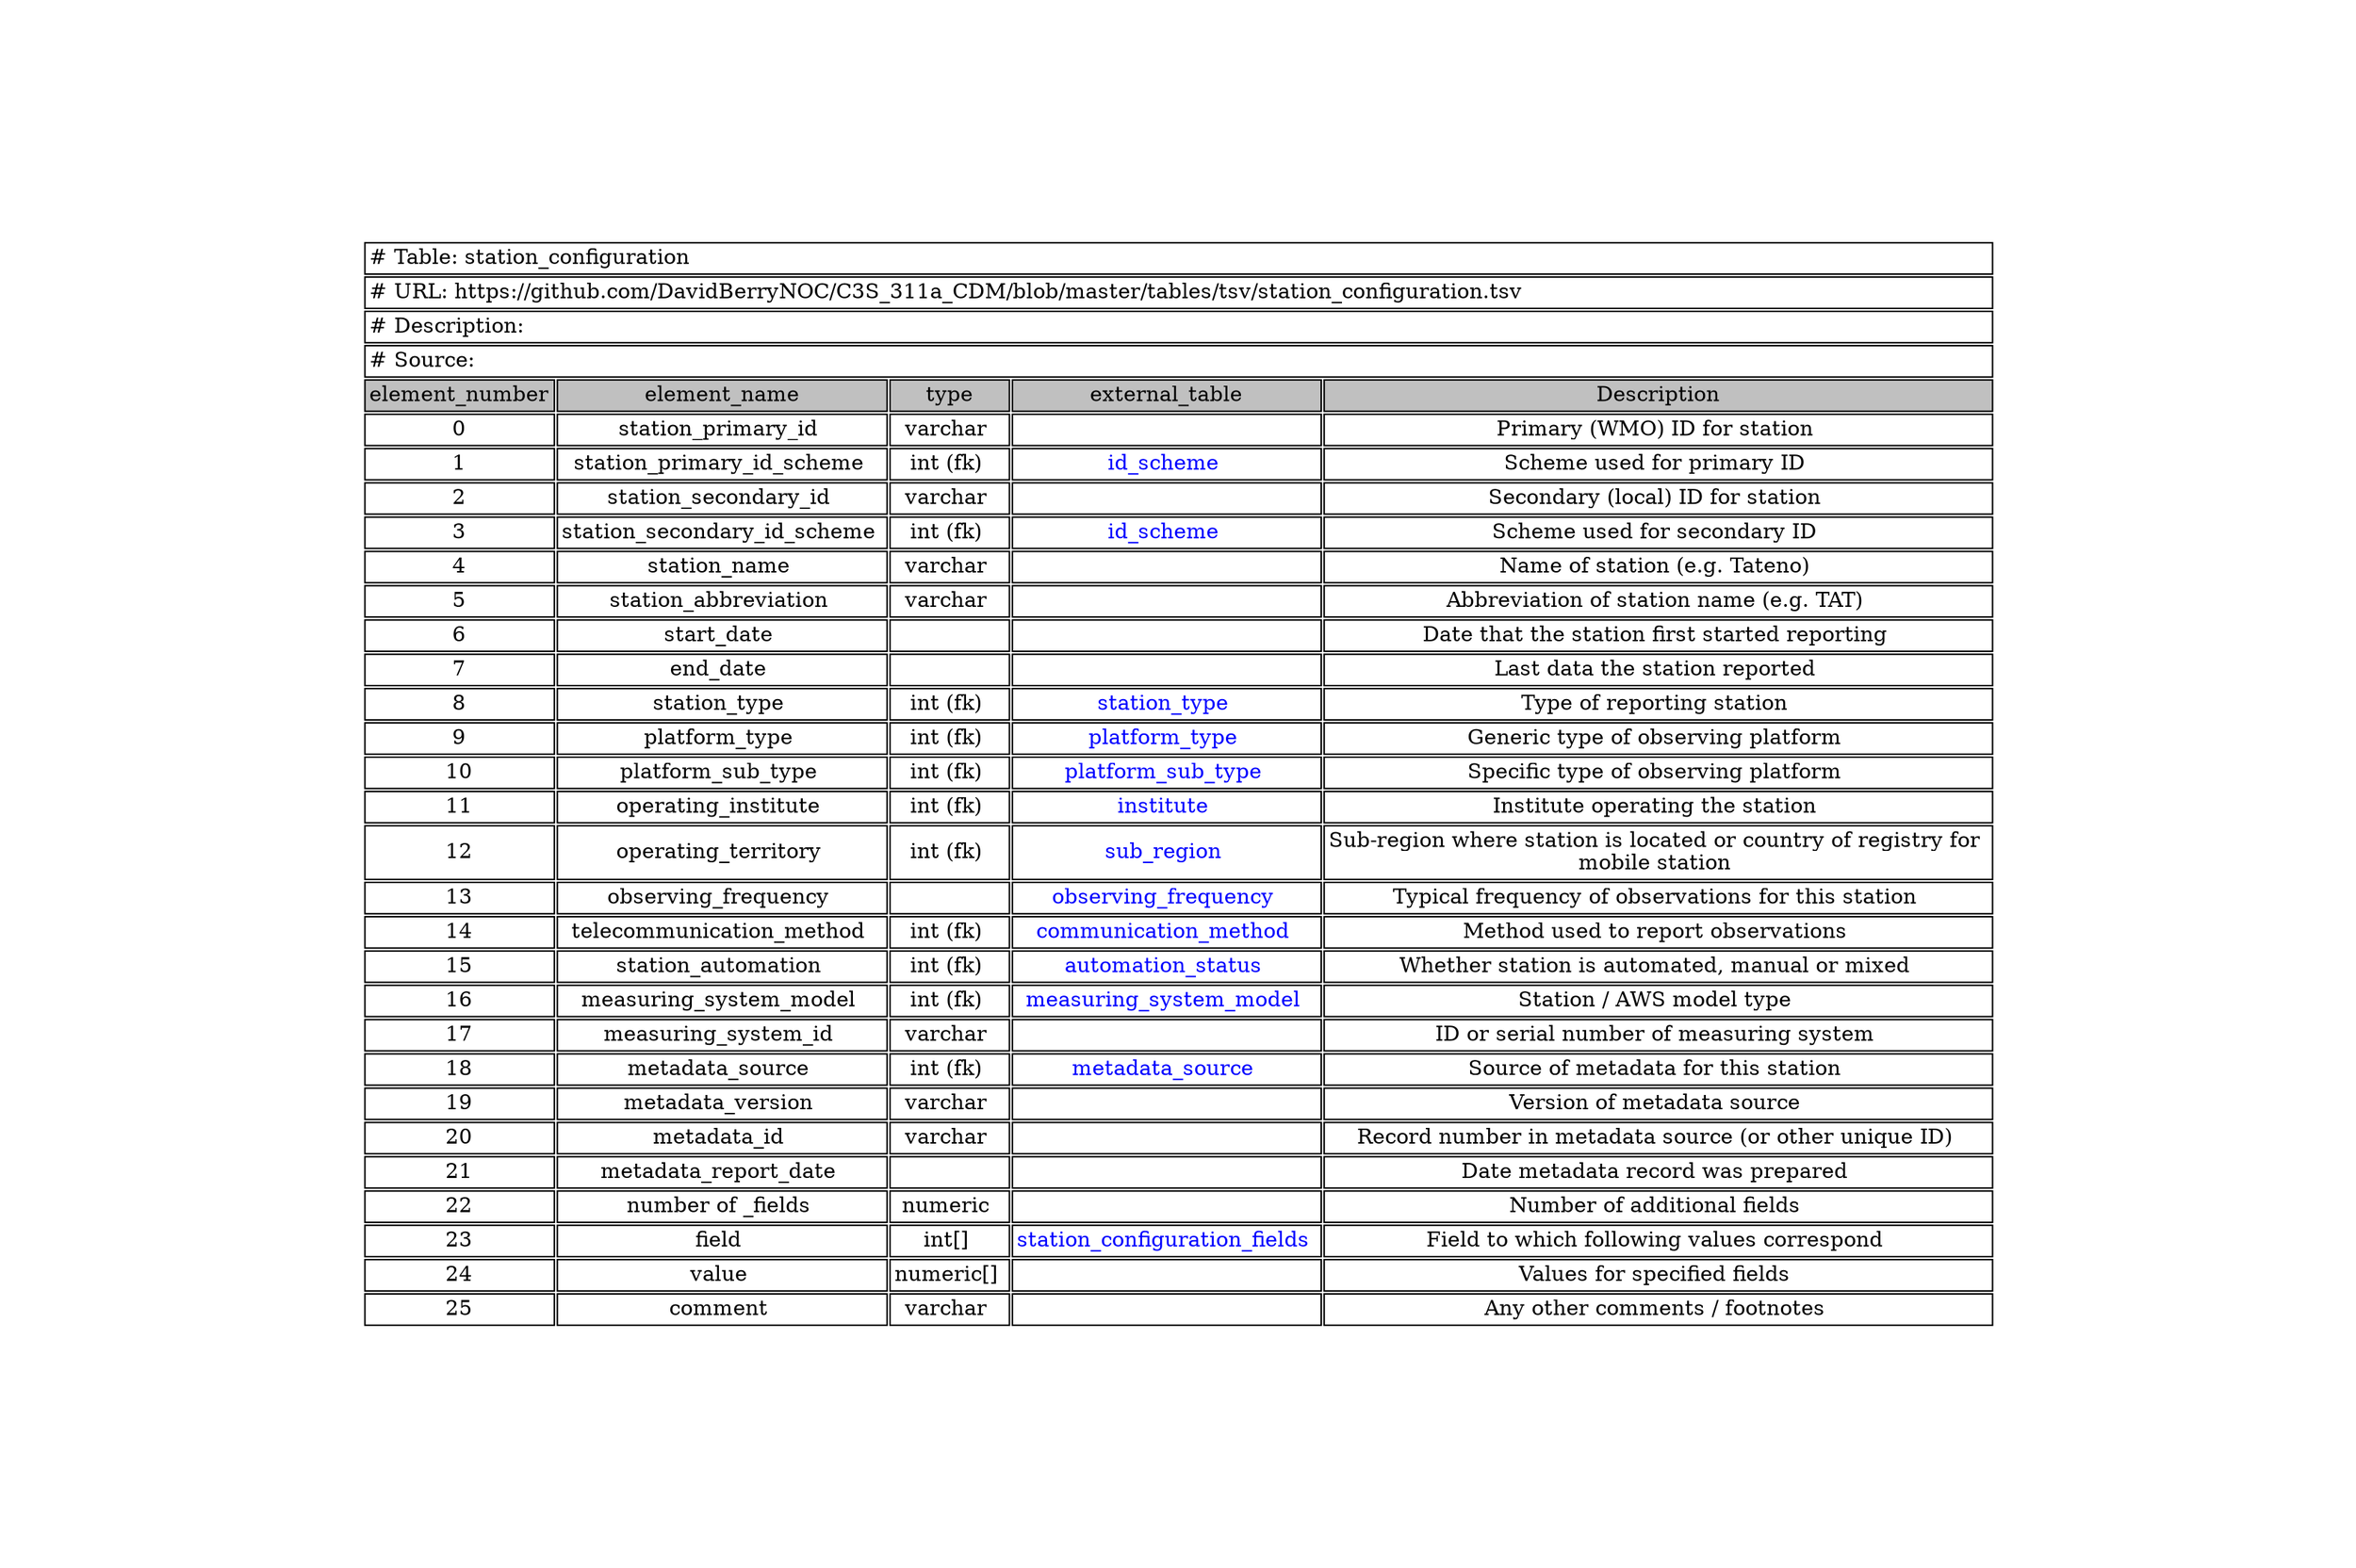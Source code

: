 digraph station_configuration {
node [color=white]
station_configuration [label=<<TABLE BORDER="0" CELLBORDER="1" CELLSPACING="2" COLOR="BLACK">
<TR><TD COLSPAN="5" ALIGN="left" PORT="head"># Table: station_configuration</TD></TR>
<TR><TD COLSPAN="5" ALIGN="left"># URL: https://github.com/DavidBerryNOC/C3S_311a_CDM/blob/master/tables/tsv/station_configuration.tsv</TD></TR>
<TR><TD ALIGN="left" COLSPAN="5"># Description:</TD></TR>
<TR><TD ALIGN="left" COLSPAN="5"># Source: </TD></TR>
<TR><TD BGCOLOR="GRAY">element_number</TD><TD BGCOLOR="GRAY">element_name</TD><TD BGCOLOR="GRAY">type</TD><TD BGCOLOR="GRAY">external_table</TD><TD BGCOLOR="GRAY">Description</TD></TR>
<TR><TD PORT="station_primary_idL">0</TD><TD>station_primary_id </TD><TD>varchar </TD><TD></TD><TD PORT="station_primary_idR">Primary (WMO) ID for station </TD></TR>
<TR><TD PORT="station_primary_id_schemeL">1</TD><TD>station_primary_id_scheme </TD><TD>int (fk) </TD><TD HREF="https://github.com/DavidBerryNOC/C3S_311a_CDM/blob/master/tables/tsv/id_scheme.tsv"><FONT color="blue">id_scheme </FONT></TD><TD PORT="station_primary_id_schemeR">Scheme used for primary ID </TD></TR>
<TR><TD PORT="station_secondary_idL">2</TD><TD>station_secondary_id </TD><TD>varchar </TD><TD></TD><TD PORT="station_secondary_idR">Secondary (local) ID for station </TD></TR>
<TR><TD PORT="station_secondary_id_schemeL">3</TD><TD>station_secondary_id_scheme </TD><TD>int (fk) </TD><TD HREF="https://github.com/DavidBerryNOC/C3S_311a_CDM/blob/master/tables/tsv/id_scheme.tsv"><FONT color="blue">id_scheme </FONT></TD><TD PORT="station_secondary_id_schemeR">Scheme used for secondary ID </TD></TR>
<TR><TD PORT="station_nameL">4</TD><TD>station_name </TD><TD>varchar </TD><TD></TD><TD PORT="station_nameR">Name of station (e.g. Tateno) </TD></TR>
<TR><TD PORT="station_abbreviationL">5</TD><TD>station_abbreviation </TD><TD>varchar </TD><TD></TD><TD PORT="station_abbreviationR">Abbreviation of station name (e.g. TAT) </TD></TR>
<TR><TD PORT="start_dateL">6</TD><TD>start_date </TD><TD></TD><TD></TD><TD PORT="start_dateR">Date that the station first started reporting </TD></TR>
<TR><TD PORT="end_dateL">7</TD><TD>end_date </TD><TD></TD><TD></TD><TD PORT="end_dateR">Last data the station reported </TD></TR>
<TR><TD PORT="station_typeL">8</TD><TD>station_type </TD><TD>int (fk) </TD><TD HREF="https://github.com/DavidBerryNOC/C3S_311a_CDM/blob/master/tables/tsv/station_type.tsv"><FONT color="blue">station_type </FONT></TD><TD PORT="station_typeR">Type of reporting station </TD></TR>
<TR><TD PORT="platform_typeL">9</TD><TD>platform_type </TD><TD>int (fk) </TD><TD HREF="https://github.com/DavidBerryNOC/C3S_311a_CDM/blob/master/tables/tsv/platform_type.tsv"><FONT color="blue">platform_type </FONT></TD><TD PORT="platform_typeR">Generic type of observing platform </TD></TR>
<TR><TD PORT="platform_sub_typeL">10</TD><TD>platform_sub_type </TD><TD>int (fk) </TD><TD HREF="https://github.com/DavidBerryNOC/C3S_311a_CDM/blob/master/tables/tsv/platform_sub_type.tsv"><FONT color="blue">platform_sub_type </FONT></TD><TD PORT="platform_sub_typeR">Specific type of observing platform </TD></TR>
<TR><TD PORT="operating_instituteL">11</TD><TD>operating_institute </TD><TD>int (fk) </TD><TD HREF="https://github.com/DavidBerryNOC/C3S_311a_CDM/blob/master/tables/tsv/institute.tsv"><FONT color="blue">institute </FONT></TD><TD PORT="operating_instituteR">Institute operating the station </TD></TR>
<TR><TD PORT="operating_territoryL">12</TD><TD>operating_territory </TD><TD>int (fk) </TD><TD HREF="https://github.com/DavidBerryNOC/C3S_311a_CDM/blob/master/tables/tsv/sub_region.tsv"><FONT color="blue">sub_region </FONT></TD><TD PORT="operating_territoryR">Sub-region where station is located or country of registry for <BR/>mobile station </TD></TR>
<TR><TD PORT="observing_frequencyL">13</TD><TD>observing_frequency </TD><TD></TD><TD HREF="https://github.com/DavidBerryNOC/C3S_311a_CDM/blob/master/tables/tsv/observing_frequency.tsv"><FONT color="blue">observing_frequency </FONT></TD><TD PORT="observing_frequencyR">Typical frequency of observations for this station </TD></TR>
<TR><TD PORT="telecommunication_methodL">14</TD><TD>telecommunication_method </TD><TD>int (fk) </TD><TD HREF="https://github.com/DavidBerryNOC/C3S_311a_CDM/blob/master/tables/tsv/communication_method.tsv"><FONT color="blue">communication_method </FONT></TD><TD PORT="telecommunication_methodR">Method used to report observations </TD></TR>
<TR><TD PORT="station_automationL">15</TD><TD>station_automation </TD><TD>int (fk) </TD><TD HREF="https://github.com/DavidBerryNOC/C3S_311a_CDM/blob/master/tables/tsv/automation_status.tsv"><FONT color="blue">automation_status </FONT></TD><TD PORT="station_automationR">Whether station is automated, manual or mixed </TD></TR>
<TR><TD PORT="measuring_system_modelL">16</TD><TD>measuring_system_model </TD><TD>int (fk) </TD><TD HREF="https://github.com/DavidBerryNOC/C3S_311a_CDM/blob/master/tables/tsv/measuring_system_model.tsv"><FONT color="blue">measuring_system_model </FONT></TD><TD PORT="measuring_system_modelR">Station / AWS model type </TD></TR>
<TR><TD PORT="measuring_system_idL">17</TD><TD>measuring_system_id </TD><TD>varchar </TD><TD></TD><TD PORT="measuring_system_idR">ID or serial number of measuring system </TD></TR>
<TR><TD PORT="metadata_sourceL">18</TD><TD>metadata_source </TD><TD>int (fk) </TD><TD HREF="https://github.com/DavidBerryNOC/C3S_311a_CDM/blob/master/tables/tsv/metadata_source.tsv"><FONT color="blue">metadata_source </FONT></TD><TD PORT="metadata_sourceR">Source of metadata for this station </TD></TR>
<TR><TD PORT="metadata_versionL">19</TD><TD>metadata_version </TD><TD>varchar </TD><TD></TD><TD PORT="metadata_versionR">Version of metadata source </TD></TR>
<TR><TD PORT="metadata_idL">20</TD><TD>metadata_id </TD><TD>varchar </TD><TD></TD><TD PORT="metadata_idR">Record number in metadata source (or other unique ID) </TD></TR>
<TR><TD PORT="metadata_report_dateL">21</TD><TD>metadata_report_date </TD><TD></TD><TD></TD><TD PORT="metadata_report_dateR">Date metadata record was prepared </TD></TR>
<TR><TD PORT="number of _fieldsL">22</TD><TD>number of _fields </TD><TD>numeric </TD><TD></TD><TD PORT="number of _fieldsR">Number of additional fields </TD></TR>
<TR><TD PORT="fieldL">23</TD><TD>field </TD><TD>int[] </TD><TD HREF="https://github.com/DavidBerryNOC/C3S_311a_CDM/blob/master/tables/tsv/station_configuration_fields.tsv"><FONT color="blue">station_configuration_fields </FONT></TD><TD PORT="fieldR">Field to which following values correspond </TD></TR>
<TR><TD PORT="valueL">24</TD><TD>value </TD><TD>numeric[] </TD><TD></TD><TD PORT="valueR">Values for specified fields </TD></TR>
<TR><TD PORT="commentL">25</TD><TD>comment </TD><TD>varchar </TD><TD></TD><TD PORT="commentR">Any other comments / footnotes </TD></TR>
</TABLE>>];
}

